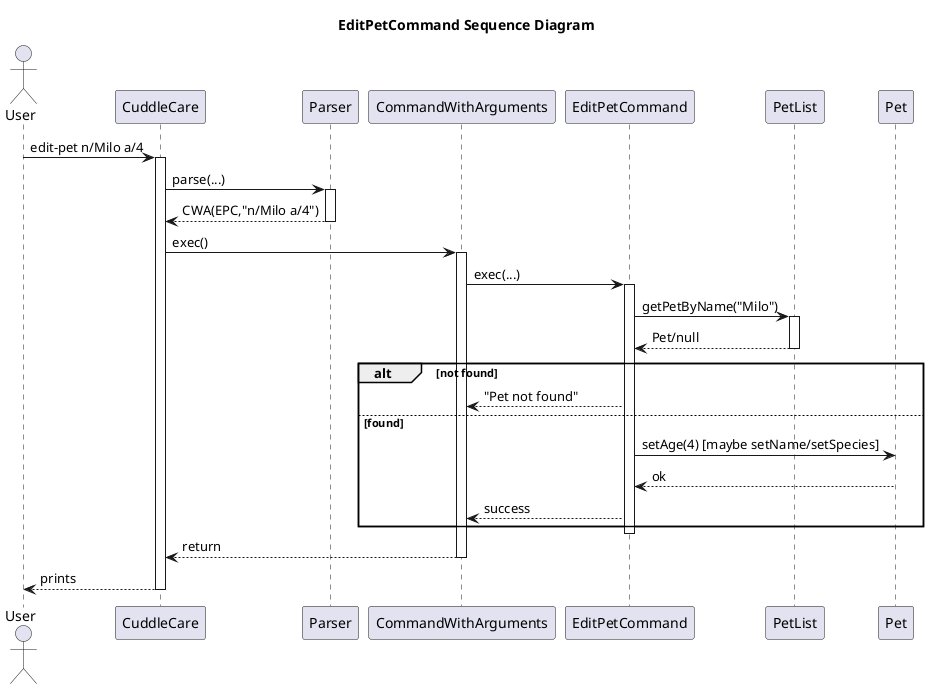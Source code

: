 @startuml
title EditPetCommand Sequence Diagram
actor User
participant CuddleCare
participant Parser
participant CommandWithArguments as CWA
participant EditPetCommand as EPC
participant PetList
participant Pet

User -> CuddleCare : edit-pet n/Milo a/4
activate CuddleCare
CuddleCare -> Parser : parse(...)
activate Parser
Parser --> CuddleCare : CWA(EPC,"n/Milo a/4")
deactivate Parser

CuddleCare -> CWA : exec()
activate CWA
CWA -> EPC : exec(...)
activate EPC
EPC -> PetList : getPetByName("Milo")
activate PetList
PetList --> EPC : Pet/null
deactivate PetList

alt not found
  EPC --> CWA : "Pet not found"
else found
  EPC -> Pet : setAge(4) [maybe setName/setSpecies]
  Pet --> EPC : ok
  EPC --> CWA : success
end
deactivate EPC
CWA --> CuddleCare : return
deactivate CWA
CuddleCare --> User : prints
deactivate CuddleCare
@enduml